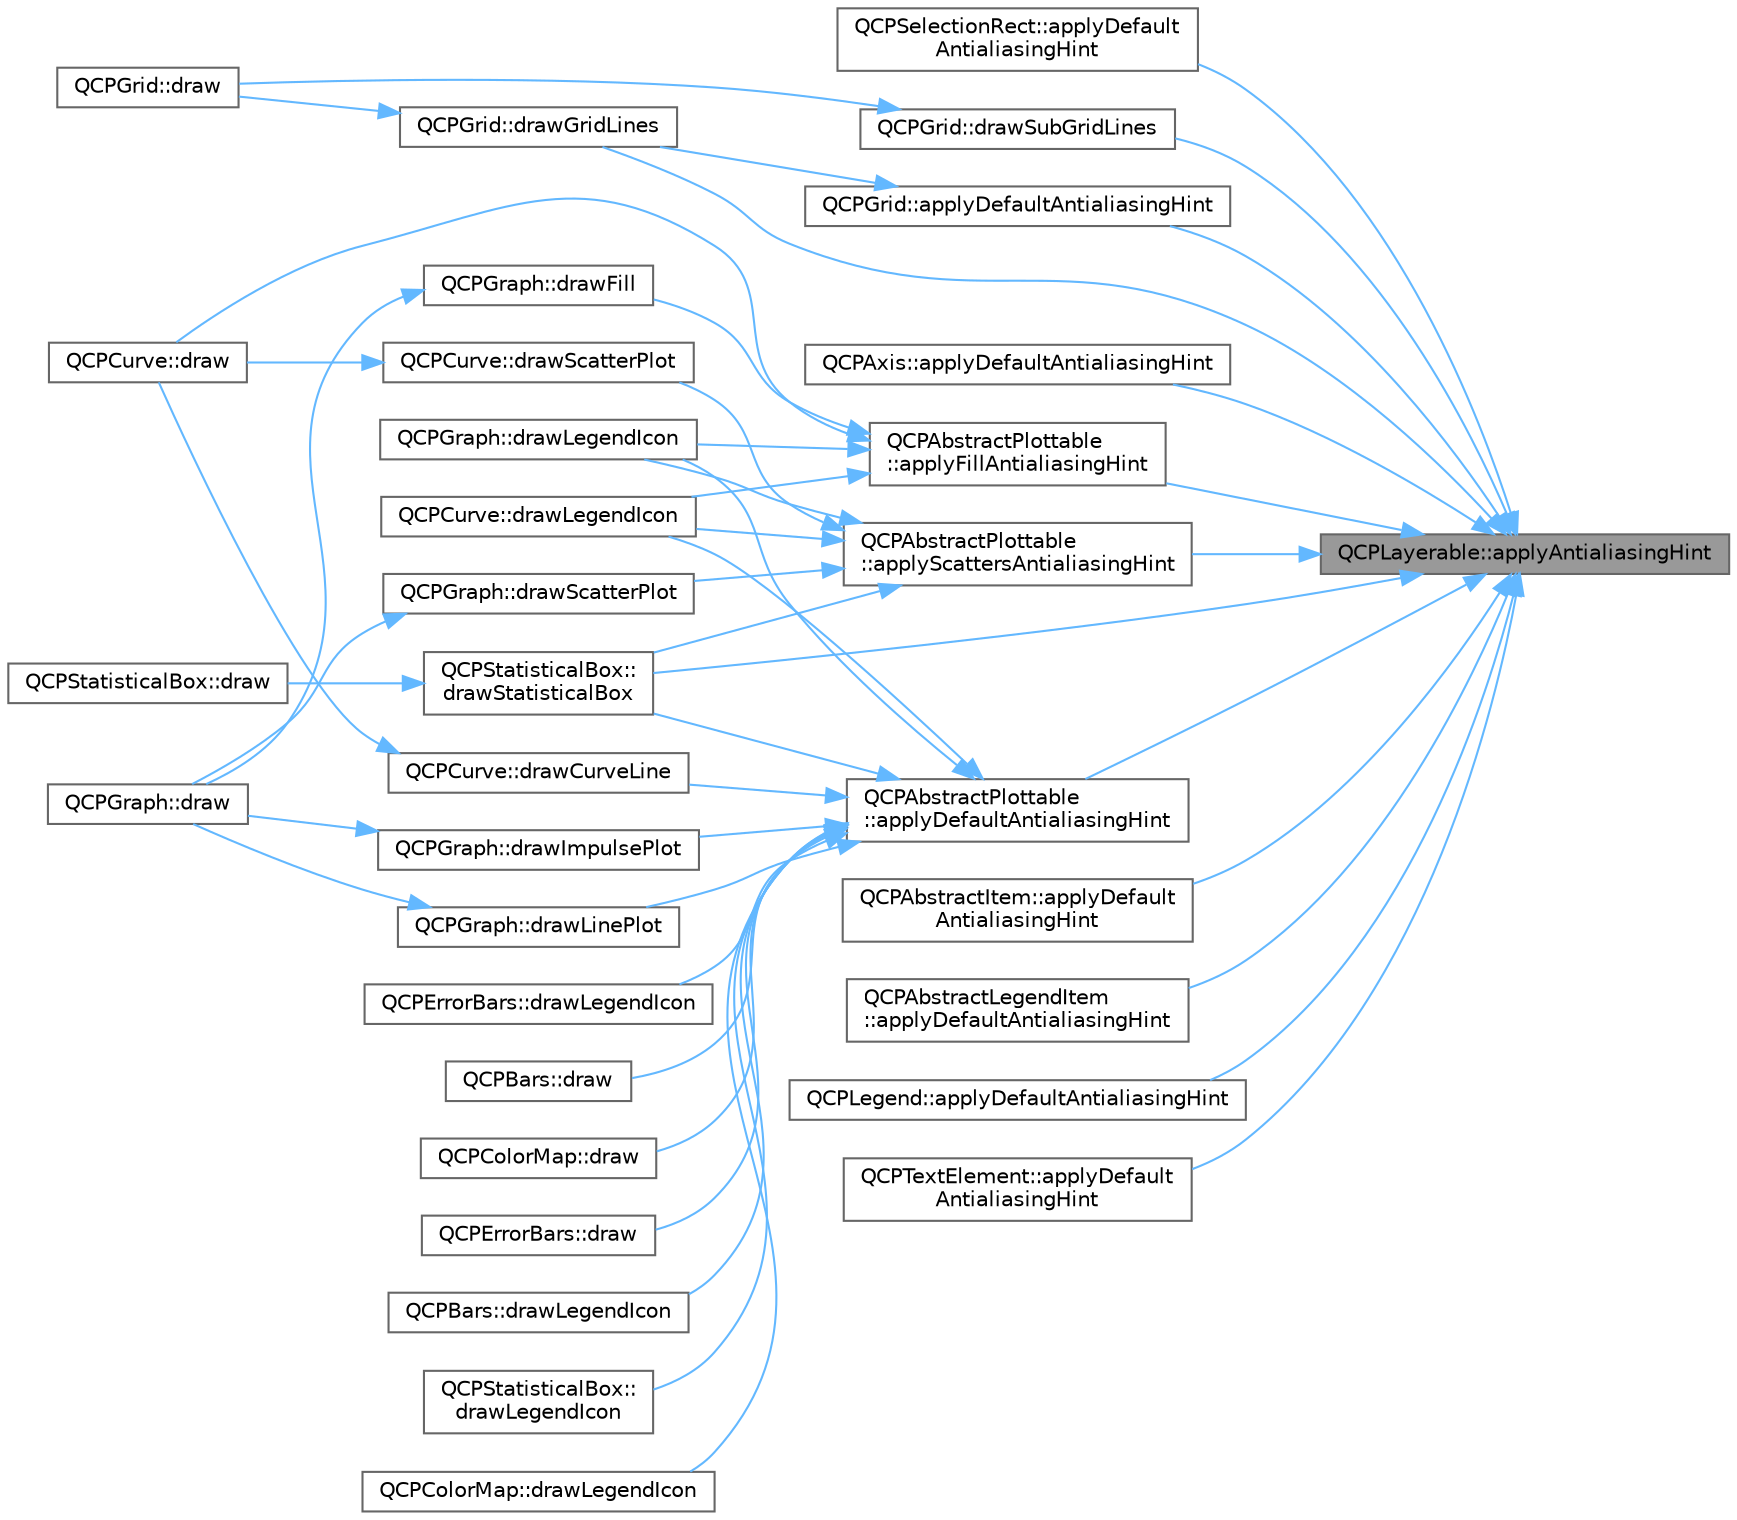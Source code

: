 digraph "QCPLayerable::applyAntialiasingHint"
{
 // LATEX_PDF_SIZE
  bgcolor="transparent";
  edge [fontname=Helvetica,fontsize=10,labelfontname=Helvetica,labelfontsize=10];
  node [fontname=Helvetica,fontsize=10,shape=box,height=0.2,width=0.4];
  rankdir="RL";
  Node1 [label="QCPLayerable::applyAntialiasingHint",height=0.2,width=0.4,color="gray40", fillcolor="grey60", style="filled", fontcolor="black",tooltip=" "];
  Node1 -> Node2 [dir="back",color="steelblue1",style="solid"];
  Node2 [label="QCPSelectionRect::applyDefault\lAntialiasingHint",height=0.2,width=0.4,color="grey40", fillcolor="white", style="filled",URL="$class_q_c_p_selection_rect.html#aa854697618e16037ba9c73056abfb9bf",tooltip=" "];
  Node1 -> Node3 [dir="back",color="steelblue1",style="solid"];
  Node3 [label="QCPGrid::applyDefaultAntialiasingHint",height=0.2,width=0.4,color="grey40", fillcolor="white", style="filled",URL="$class_q_c_p_grid.html#a64fa48e16b4629f5df2a5029ab6e761c",tooltip=" "];
  Node3 -> Node4 [dir="back",color="steelblue1",style="solid"];
  Node4 [label="QCPGrid::drawGridLines",height=0.2,width=0.4,color="grey40", fillcolor="white", style="filled",URL="$class_q_c_p_grid.html#aee4e95d54acabbe298d6dda0dd86c0a4",tooltip=" "];
  Node4 -> Node5 [dir="back",color="steelblue1",style="solid"];
  Node5 [label="QCPGrid::draw",height=0.2,width=0.4,color="grey40", fillcolor="white", style="filled",URL="$class_q_c_p_grid.html#aad9a312d998e2d170956334d4cb80be2",tooltip=" "];
  Node1 -> Node6 [dir="back",color="steelblue1",style="solid"];
  Node6 [label="QCPAxis::applyDefaultAntialiasingHint",height=0.2,width=0.4,color="grey40", fillcolor="white", style="filled",URL="$class_q_c_p_axis.html#adbaeffcdc2707f2bd5dc1bbd11236770",tooltip=" "];
  Node1 -> Node7 [dir="back",color="steelblue1",style="solid"];
  Node7 [label="QCPAbstractPlottable\l::applyDefaultAntialiasingHint",height=0.2,width=0.4,color="grey40", fillcolor="white", style="filled",URL="$class_q_c_p_abstract_plottable.html#ac032077fb0db93d6faa3273d02363398",tooltip=" "];
  Node7 -> Node8 [dir="back",color="steelblue1",style="solid"];
  Node8 [label="QCPBars::draw",height=0.2,width=0.4,color="grey40", fillcolor="white", style="filled",URL="$class_q_c_p_bars.html#aa267c20650d55084c3f47cb2f8fac9dc",tooltip=" "];
  Node7 -> Node9 [dir="back",color="steelblue1",style="solid"];
  Node9 [label="QCPColorMap::draw",height=0.2,width=0.4,color="grey40", fillcolor="white", style="filled",URL="$class_q_c_p_color_map.html#a6b628014d2939368935efd0a788648c8",tooltip=" "];
  Node7 -> Node10 [dir="back",color="steelblue1",style="solid"];
  Node10 [label="QCPErrorBars::draw",height=0.2,width=0.4,color="grey40", fillcolor="white", style="filled",URL="$class_q_c_p_error_bars.html#a801e85931372abf2a1034bfb2eac5cd2",tooltip=" "];
  Node7 -> Node11 [dir="back",color="steelblue1",style="solid"];
  Node11 [label="QCPCurve::drawCurveLine",height=0.2,width=0.4,color="grey40", fillcolor="white", style="filled",URL="$class_q_c_p_curve.html#aa4d7415f7c69eb7820263941f7d88e2c",tooltip=" "];
  Node11 -> Node12 [dir="back",color="steelblue1",style="solid"];
  Node12 [label="QCPCurve::draw",height=0.2,width=0.4,color="grey40", fillcolor="white", style="filled",URL="$class_q_c_p_curve.html#ac199d41d23865cd68bd7b598308a4433",tooltip=" "];
  Node7 -> Node13 [dir="back",color="steelblue1",style="solid"];
  Node13 [label="QCPGraph::drawImpulsePlot",height=0.2,width=0.4,color="grey40", fillcolor="white", style="filled",URL="$class_q_c_p_graph.html#a217ef6bf6c5689eb1dcbe02187d2cc61",tooltip=" "];
  Node13 -> Node14 [dir="back",color="steelblue1",style="solid"];
  Node14 [label="QCPGraph::draw",height=0.2,width=0.4,color="grey40", fillcolor="white", style="filled",URL="$class_q_c_p_graph.html#a2b0849598f06e834b43ce18cd13bcdc3",tooltip=" "];
  Node7 -> Node15 [dir="back",color="steelblue1",style="solid"];
  Node15 [label="QCPGraph::drawLegendIcon",height=0.2,width=0.4,color="grey40", fillcolor="white", style="filled",URL="$class_q_c_p_graph.html#a6efbab06c400bdb15e28b2d0a4ecc18a",tooltip=" "];
  Node7 -> Node16 [dir="back",color="steelblue1",style="solid"];
  Node16 [label="QCPCurve::drawLegendIcon",height=0.2,width=0.4,color="grey40", fillcolor="white", style="filled",URL="$class_q_c_p_curve.html#aac6e94afbce4002d2cd7793250154e84",tooltip=" "];
  Node7 -> Node17 [dir="back",color="steelblue1",style="solid"];
  Node17 [label="QCPBars::drawLegendIcon",height=0.2,width=0.4,color="grey40", fillcolor="white", style="filled",URL="$class_q_c_p_bars.html#aee7c3e1763fd6b504c45baa8775be7b7",tooltip=" "];
  Node7 -> Node18 [dir="back",color="steelblue1",style="solid"];
  Node18 [label="QCPStatisticalBox::\ldrawLegendIcon",height=0.2,width=0.4,color="grey40", fillcolor="white", style="filled",URL="$class_q_c_p_statistical_box.html#ad286c63a79c21d5231a4b6c6fdbb914f",tooltip=" "];
  Node7 -> Node19 [dir="back",color="steelblue1",style="solid"];
  Node19 [label="QCPColorMap::drawLegendIcon",height=0.2,width=0.4,color="grey40", fillcolor="white", style="filled",URL="$class_q_c_p_color_map.html#adeaa5e262a03b7f021bd1aa6f1e60ce9",tooltip=" "];
  Node7 -> Node20 [dir="back",color="steelblue1",style="solid"];
  Node20 [label="QCPErrorBars::drawLegendIcon",height=0.2,width=0.4,color="grey40", fillcolor="white", style="filled",URL="$class_q_c_p_error_bars.html#a20f5d292e66103f26bca00b11ce417b4",tooltip=" "];
  Node7 -> Node21 [dir="back",color="steelblue1",style="solid"];
  Node21 [label="QCPGraph::drawLinePlot",height=0.2,width=0.4,color="grey40", fillcolor="white", style="filled",URL="$class_q_c_p_graph.html#a4c3edacb2a11064bf2e16b322156aeda",tooltip=" "];
  Node21 -> Node14 [dir="back",color="steelblue1",style="solid"];
  Node7 -> Node22 [dir="back",color="steelblue1",style="solid"];
  Node22 [label="QCPStatisticalBox::\ldrawStatisticalBox",height=0.2,width=0.4,color="grey40", fillcolor="white", style="filled",URL="$class_q_c_p_statistical_box.html#a02dc6b561be8203d460d7263da74b8a9",tooltip=" "];
  Node22 -> Node23 [dir="back",color="steelblue1",style="solid"];
  Node23 [label="QCPStatisticalBox::draw",height=0.2,width=0.4,color="grey40", fillcolor="white", style="filled",URL="$class_q_c_p_statistical_box.html#afcff35fa79728cfe10e80e0702014fea",tooltip=" "];
  Node1 -> Node24 [dir="back",color="steelblue1",style="solid"];
  Node24 [label="QCPAbstractItem::applyDefault\lAntialiasingHint",height=0.2,width=0.4,color="grey40", fillcolor="white", style="filled",URL="$class_q_c_p_abstract_item.html#a5579ce9ec7cad202499886b042448b10",tooltip=" "];
  Node1 -> Node25 [dir="back",color="steelblue1",style="solid"];
  Node25 [label="QCPAbstractLegendItem\l::applyDefaultAntialiasingHint",height=0.2,width=0.4,color="grey40", fillcolor="white", style="filled",URL="$class_q_c_p_abstract_legend_item.html#a6bfbcb9ace779f4f6fe22241c32a67c9",tooltip=" "];
  Node1 -> Node26 [dir="back",color="steelblue1",style="solid"];
  Node26 [label="QCPLegend::applyDefaultAntialiasingHint",height=0.2,width=0.4,color="grey40", fillcolor="white", style="filled",URL="$class_q_c_p_legend.html#a817f75c234f82a2e26643dc0de742095",tooltip=" "];
  Node1 -> Node27 [dir="back",color="steelblue1",style="solid"];
  Node27 [label="QCPTextElement::applyDefault\lAntialiasingHint",height=0.2,width=0.4,color="grey40", fillcolor="white", style="filled",URL="$class_q_c_p_text_element.html#a91f2e4b4a639d9079e89a0030c7ed352",tooltip=" "];
  Node1 -> Node28 [dir="back",color="steelblue1",style="solid"];
  Node28 [label="QCPAbstractPlottable\l::applyFillAntialiasingHint",height=0.2,width=0.4,color="grey40", fillcolor="white", style="filled",URL="$class_q_c_p_abstract_plottable.html#a8d06a59ea23324cce6330ebf2262c0ed",tooltip=" "];
  Node28 -> Node12 [dir="back",color="steelblue1",style="solid"];
  Node28 -> Node29 [dir="back",color="steelblue1",style="solid"];
  Node29 [label="QCPGraph::drawFill",height=0.2,width=0.4,color="grey40", fillcolor="white", style="filled",URL="$class_q_c_p_graph.html#a67c5ea573f604efd8bf121a0b7a380d1",tooltip=" "];
  Node29 -> Node14 [dir="back",color="steelblue1",style="solid"];
  Node28 -> Node15 [dir="back",color="steelblue1",style="solid"];
  Node28 -> Node16 [dir="back",color="steelblue1",style="solid"];
  Node1 -> Node30 [dir="back",color="steelblue1",style="solid"];
  Node30 [label="QCPAbstractPlottable\l::applyScattersAntialiasingHint",height=0.2,width=0.4,color="grey40", fillcolor="white", style="filled",URL="$class_q_c_p_abstract_plottable.html#ac95f26b15a1e5d9c7bd2c0a46d760fc9",tooltip=" "];
  Node30 -> Node15 [dir="back",color="steelblue1",style="solid"];
  Node30 -> Node16 [dir="back",color="steelblue1",style="solid"];
  Node30 -> Node31 [dir="back",color="steelblue1",style="solid"];
  Node31 [label="QCPCurve::drawScatterPlot",height=0.2,width=0.4,color="grey40", fillcolor="white", style="filled",URL="$class_q_c_p_curve.html#a0bea811373c5ee8c67c9c2b4d74ad866",tooltip=" "];
  Node31 -> Node12 [dir="back",color="steelblue1",style="solid"];
  Node30 -> Node32 [dir="back",color="steelblue1",style="solid"];
  Node32 [label="QCPGraph::drawScatterPlot",height=0.2,width=0.4,color="grey40", fillcolor="white", style="filled",URL="$class_q_c_p_graph.html#abeb0bbe81026c024bf3d508d13cf5e0e",tooltip=" "];
  Node32 -> Node14 [dir="back",color="steelblue1",style="solid"];
  Node30 -> Node22 [dir="back",color="steelblue1",style="solid"];
  Node1 -> Node4 [dir="back",color="steelblue1",style="solid"];
  Node1 -> Node22 [dir="back",color="steelblue1",style="solid"];
  Node1 -> Node33 [dir="back",color="steelblue1",style="solid"];
  Node33 [label="QCPGrid::drawSubGridLines",height=0.2,width=0.4,color="grey40", fillcolor="white", style="filled",URL="$class_q_c_p_grid.html#a751ce8aef815bcc9193432a30c8b6b6e",tooltip=" "];
  Node33 -> Node5 [dir="back",color="steelblue1",style="solid"];
}
